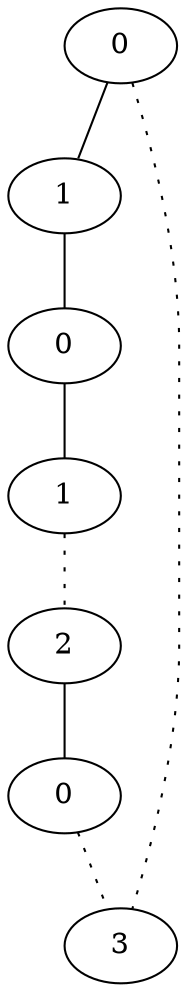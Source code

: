 graph {
a0[label=0];
a1[label=1];
a2[label=0];
a3[label=1];
a4[label=2];
a5[label=0];
a6[label=3];
a0 -- a1;
a0 -- a6 [style=dotted];
a1 -- a2;
a2 -- a3;
a3 -- a4 [style=dotted];
a4 -- a5;
a5 -- a6 [style=dotted];
}
